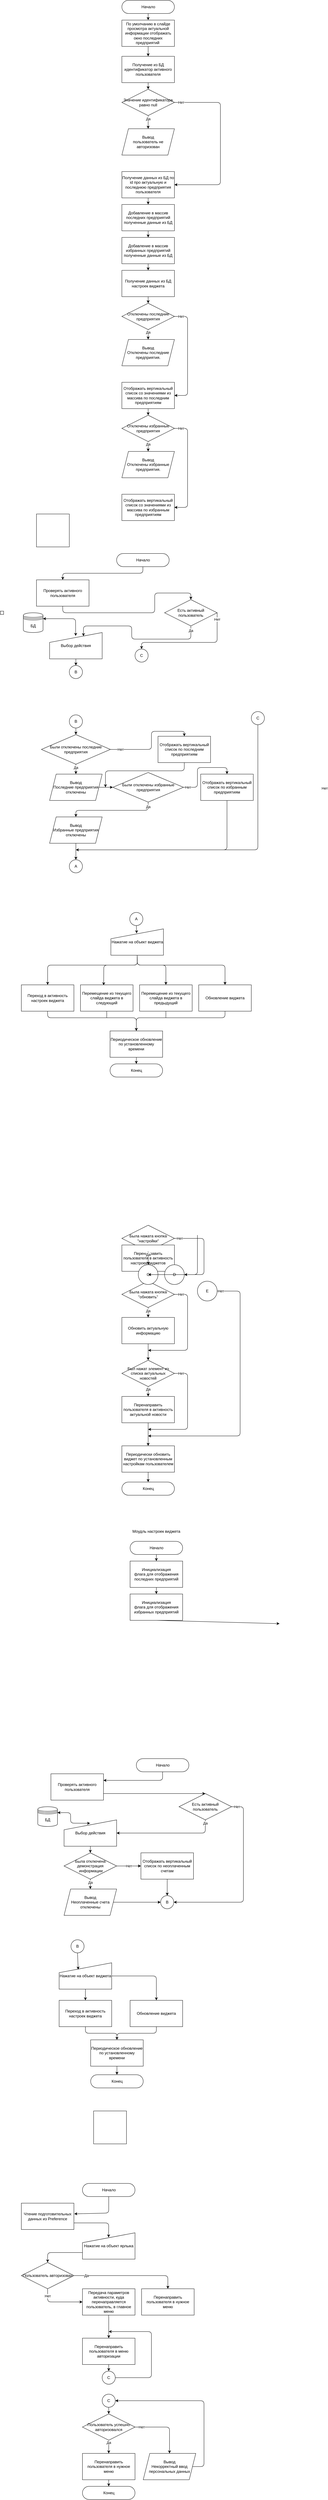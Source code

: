 <mxfile version="14.8.0" type="github">
  <diagram id="v8FJ9KeOEFhYo0yKaHKQ" name="Page-1">
    <mxGraphModel dx="1865" dy="579" grid="1" gridSize="10" guides="1" tooltips="1" connect="1" arrows="1" fold="1" page="1" pageScale="1" pageWidth="827" pageHeight="1169" math="0" shadow="0">
      <root>
        <mxCell id="0" />
        <mxCell id="1" parent="0" />
        <mxCell id="jtxJzJimyHoa9bIYIyS_-1" value="Начало" style="html=1;dashed=0;whitespace=wrap;shape=mxgraph.dfd.start" parent="1" vertex="1">
          <mxGeometry x="320" y="40" width="160" height="40" as="geometry" />
        </mxCell>
        <mxCell id="jtxJzJimyHoa9bIYIyS_-3" value="" style="endArrow=classic;html=1;exitX=0.5;exitY=0.5;exitDx=0;exitDy=20;exitPerimeter=0;entryX=0.5;entryY=0;entryDx=0;entryDy=0;" parent="1" source="jtxJzJimyHoa9bIYIyS_-1" target="jtxJzJimyHoa9bIYIyS_-17" edge="1">
          <mxGeometry width="50" height="50" relative="1" as="geometry">
            <mxPoint x="390" y="220" as="sourcePoint" />
            <mxPoint x="400" y="130" as="targetPoint" />
          </mxGeometry>
        </mxCell>
        <mxCell id="jtxJzJimyHoa9bIYIyS_-4" value="Получение из БД идентификатор активного пользователя" style="rounded=0;whiteSpace=wrap;html=1;" parent="1" vertex="1">
          <mxGeometry x="320" y="210" width="160" height="80" as="geometry" />
        </mxCell>
        <mxCell id="jtxJzJimyHoa9bIYIyS_-5" value="Значение идентификатора равно null" style="rhombus;whiteSpace=wrap;html=1;" parent="1" vertex="1">
          <mxGeometry x="320" y="310" width="160" height="80" as="geometry" />
        </mxCell>
        <mxCell id="jtxJzJimyHoa9bIYIyS_-6" value="" style="endArrow=classic;html=1;exitX=0.5;exitY=1;exitDx=0;exitDy=0;entryX=0.5;entryY=0;entryDx=0;entryDy=0;" parent="1" source="jtxJzJimyHoa9bIYIyS_-4" target="jtxJzJimyHoa9bIYIyS_-5" edge="1">
          <mxGeometry width="50" height="50" relative="1" as="geometry">
            <mxPoint x="390" y="320" as="sourcePoint" />
            <mxPoint x="440" y="270" as="targetPoint" />
          </mxGeometry>
        </mxCell>
        <mxCell id="jtxJzJimyHoa9bIYIyS_-15" value="" style="endArrow=classic;html=1;exitX=0.5;exitY=1;exitDx=0;exitDy=0;entryX=0.5;entryY=0;entryDx=0;entryDy=0;" parent="1" source="jtxJzJimyHoa9bIYIyS_-5" target="jtxJzJimyHoa9bIYIyS_-20" edge="1">
          <mxGeometry relative="1" as="geometry">
            <mxPoint x="460" y="420" as="sourcePoint" />
            <mxPoint x="400" y="430" as="targetPoint" />
          </mxGeometry>
        </mxCell>
        <mxCell id="jtxJzJimyHoa9bIYIyS_-16" value="Да" style="edgeLabel;resizable=0;html=1;align=center;verticalAlign=middle;" parent="jtxJzJimyHoa9bIYIyS_-15" connectable="0" vertex="1">
          <mxGeometry relative="1" as="geometry">
            <mxPoint y="-10" as="offset" />
          </mxGeometry>
        </mxCell>
        <mxCell id="jtxJzJimyHoa9bIYIyS_-17" value="По умолчанию в слайде просмотра актуальной информации отображать окно последних предприятий&amp;nbsp;" style="rounded=0;whiteSpace=wrap;html=1;" parent="1" vertex="1">
          <mxGeometry x="320" y="100" width="160" height="80" as="geometry" />
        </mxCell>
        <mxCell id="jtxJzJimyHoa9bIYIyS_-18" value="" style="endArrow=classic;html=1;exitX=0.5;exitY=1;exitDx=0;exitDy=0;entryX=0.5;entryY=0;entryDx=0;entryDy=0;" parent="1" source="jtxJzJimyHoa9bIYIyS_-17" target="jtxJzJimyHoa9bIYIyS_-4" edge="1">
          <mxGeometry width="50" height="50" relative="1" as="geometry">
            <mxPoint x="390" y="280" as="sourcePoint" />
            <mxPoint x="440" y="230" as="targetPoint" />
          </mxGeometry>
        </mxCell>
        <mxCell id="jtxJzJimyHoa9bIYIyS_-20" value="Вывод&lt;br&gt;пользователь не авторизован" style="shape=parallelogram;perimeter=parallelogramPerimeter;whiteSpace=wrap;html=1;fixedSize=1;" parent="1" vertex="1">
          <mxGeometry x="320" y="430" width="160" height="80" as="geometry" />
        </mxCell>
        <mxCell id="jtxJzJimyHoa9bIYIyS_-21" value="Нет" style="endArrow=classic;html=1;exitX=1;exitY=0.5;exitDx=0;exitDy=0;entryX=1;entryY=0.5;entryDx=0;entryDy=0;" parent="1" source="jtxJzJimyHoa9bIYIyS_-5" target="jtxJzJimyHoa9bIYIyS_-22" edge="1">
          <mxGeometry x="-0.924" width="50" height="50" relative="1" as="geometry">
            <mxPoint x="620" y="330" as="sourcePoint" />
            <mxPoint x="500" y="610" as="targetPoint" />
            <Array as="points">
              <mxPoint x="620" y="350" />
              <mxPoint x="620" y="600" />
            </Array>
            <mxPoint as="offset" />
          </mxGeometry>
        </mxCell>
        <mxCell id="jtxJzJimyHoa9bIYIyS_-22" value="Получение данных из БД по id про актуальную и последнюю предприятия пользователя" style="rounded=0;whiteSpace=wrap;html=1;" parent="1" vertex="1">
          <mxGeometry x="320" y="560" width="160" height="80" as="geometry" />
        </mxCell>
        <mxCell id="jtxJzJimyHoa9bIYIyS_-23" value="Добавление в массив последних предприятий полученные данные из БД" style="rounded=0;whiteSpace=wrap;html=1;" parent="1" vertex="1">
          <mxGeometry x="320" y="660" width="160" height="80" as="geometry" />
        </mxCell>
        <mxCell id="jtxJzJimyHoa9bIYIyS_-24" value="" style="endArrow=classic;html=1;exitX=0.5;exitY=1;exitDx=0;exitDy=0;entryX=0.5;entryY=0;entryDx=0;entryDy=0;" parent="1" source="jtxJzJimyHoa9bIYIyS_-22" target="jtxJzJimyHoa9bIYIyS_-23" edge="1">
          <mxGeometry width="50" height="50" relative="1" as="geometry">
            <mxPoint x="390" y="730" as="sourcePoint" />
            <mxPoint x="440" y="680" as="targetPoint" />
          </mxGeometry>
        </mxCell>
        <mxCell id="jtxJzJimyHoa9bIYIyS_-25" value="Добавление в массив избранных предприятий полученные данные из БД" style="rounded=0;whiteSpace=wrap;html=1;" parent="1" vertex="1">
          <mxGeometry x="320" y="760" width="160" height="80" as="geometry" />
        </mxCell>
        <mxCell id="jtxJzJimyHoa9bIYIyS_-26" value="" style="endArrow=classic;html=1;exitX=0.5;exitY=1;exitDx=0;exitDy=0;entryX=0.5;entryY=0;entryDx=0;entryDy=0;" parent="1" source="jtxJzJimyHoa9bIYIyS_-23" target="jtxJzJimyHoa9bIYIyS_-25" edge="1">
          <mxGeometry width="50" height="50" relative="1" as="geometry">
            <mxPoint x="390" y="730" as="sourcePoint" />
            <mxPoint x="440" y="680" as="targetPoint" />
          </mxGeometry>
        </mxCell>
        <mxCell id="jtxJzJimyHoa9bIYIyS_-27" value="Получение данных из БД настроек виджета" style="rounded=0;whiteSpace=wrap;html=1;" parent="1" vertex="1">
          <mxGeometry x="320" y="860" width="160" height="80" as="geometry" />
        </mxCell>
        <mxCell id="jtxJzJimyHoa9bIYIyS_-28" value="" style="endArrow=classic;html=1;exitX=0.5;exitY=1;exitDx=0;exitDy=0;entryX=0.5;entryY=0;entryDx=0;entryDy=0;" parent="1" source="jtxJzJimyHoa9bIYIyS_-25" target="jtxJzJimyHoa9bIYIyS_-27" edge="1">
          <mxGeometry width="50" height="50" relative="1" as="geometry">
            <mxPoint x="390" y="820" as="sourcePoint" />
            <mxPoint x="440" y="770" as="targetPoint" />
          </mxGeometry>
        </mxCell>
        <mxCell id="jtxJzJimyHoa9bIYIyS_-29" value="Отключены последние предприятия" style="rhombus;whiteSpace=wrap;html=1;" parent="1" vertex="1">
          <mxGeometry x="320" y="960" width="160" height="80" as="geometry" />
        </mxCell>
        <mxCell id="jtxJzJimyHoa9bIYIyS_-30" value="" style="endArrow=classic;html=1;entryX=0.5;entryY=0;entryDx=0;entryDy=0;exitX=0.5;exitY=1;exitDx=0;exitDy=0;" parent="1" source="jtxJzJimyHoa9bIYIyS_-27" target="jtxJzJimyHoa9bIYIyS_-29" edge="1">
          <mxGeometry width="50" height="50" relative="1" as="geometry">
            <mxPoint x="390" y="920" as="sourcePoint" />
            <mxPoint x="440" y="870" as="targetPoint" />
          </mxGeometry>
        </mxCell>
        <mxCell id="jtxJzJimyHoa9bIYIyS_-31" value="Да" style="endArrow=classic;html=1;exitX=0.5;exitY=1;exitDx=0;exitDy=0;entryX=0.5;entryY=0;entryDx=0;entryDy=0;" parent="1" source="jtxJzJimyHoa9bIYIyS_-29" target="jtxJzJimyHoa9bIYIyS_-32" edge="1">
          <mxGeometry x="-0.5" width="50" height="50" relative="1" as="geometry">
            <mxPoint x="390" y="1120" as="sourcePoint" />
            <mxPoint x="400" y="1070" as="targetPoint" />
            <mxPoint as="offset" />
          </mxGeometry>
        </mxCell>
        <mxCell id="jtxJzJimyHoa9bIYIyS_-32" value="Вывод&lt;br&gt;Отключены последние предприятия." style="shape=parallelogram;perimeter=parallelogramPerimeter;whiteSpace=wrap;html=1;fixedSize=1;" parent="1" vertex="1">
          <mxGeometry x="320" y="1070" width="160" height="80" as="geometry" />
        </mxCell>
        <mxCell id="jtxJzJimyHoa9bIYIyS_-34" value="Нет" style="endArrow=classic;html=1;exitX=1;exitY=0.5;exitDx=0;exitDy=0;entryX=1;entryY=0.5;entryDx=0;entryDy=0;" parent="1" source="jtxJzJimyHoa9bIYIyS_-29" target="jtxJzJimyHoa9bIYIyS_-35" edge="1">
          <mxGeometry x="-0.875" width="50" height="50" relative="1" as="geometry">
            <mxPoint x="390" y="1200" as="sourcePoint" />
            <mxPoint x="570" y="1200" as="targetPoint" />
            <Array as="points">
              <mxPoint x="520" y="1000" />
              <mxPoint x="520" y="1240" />
            </Array>
            <mxPoint as="offset" />
          </mxGeometry>
        </mxCell>
        <mxCell id="jtxJzJimyHoa9bIYIyS_-35" value="Отображать вертикальный список со значениями из массива по последним предприятиям" style="rounded=0;whiteSpace=wrap;html=1;" parent="1" vertex="1">
          <mxGeometry x="320" y="1200" width="160" height="80" as="geometry" />
        </mxCell>
        <mxCell id="jtxJzJimyHoa9bIYIyS_-36" value="Отключены избранные предприятия" style="rhombus;whiteSpace=wrap;html=1;" parent="1" vertex="1">
          <mxGeometry x="320" y="1300" width="160" height="80" as="geometry" />
        </mxCell>
        <mxCell id="jtxJzJimyHoa9bIYIyS_-37" value="Да" style="endArrow=classic;html=1;exitX=0.5;exitY=1;exitDx=0;exitDy=0;entryX=0.5;entryY=0;entryDx=0;entryDy=0;" parent="1" source="jtxJzJimyHoa9bIYIyS_-36" target="jtxJzJimyHoa9bIYIyS_-38" edge="1">
          <mxGeometry x="-0.5" width="50" height="50" relative="1" as="geometry">
            <mxPoint x="384" y="1460" as="sourcePoint" />
            <mxPoint x="394" y="1410" as="targetPoint" />
            <mxPoint as="offset" />
          </mxGeometry>
        </mxCell>
        <mxCell id="jtxJzJimyHoa9bIYIyS_-38" value="Вывод&lt;br&gt;Отключены избранные предприятия." style="shape=parallelogram;perimeter=parallelogramPerimeter;whiteSpace=wrap;html=1;fixedSize=1;" parent="1" vertex="1">
          <mxGeometry x="320" y="1410" width="160" height="80" as="geometry" />
        </mxCell>
        <mxCell id="jtxJzJimyHoa9bIYIyS_-39" value="Нет" style="endArrow=classic;html=1;exitX=1;exitY=0.5;exitDx=0;exitDy=0;entryX=1;entryY=0.5;entryDx=0;entryDy=0;" parent="1" source="jtxJzJimyHoa9bIYIyS_-36" target="jtxJzJimyHoa9bIYIyS_-40" edge="1">
          <mxGeometry x="-0.875" width="50" height="50" relative="1" as="geometry">
            <mxPoint x="384" y="1540" as="sourcePoint" />
            <mxPoint x="564" y="1540" as="targetPoint" />
            <Array as="points">
              <mxPoint x="520" y="1340" />
              <mxPoint x="520" y="1580" />
            </Array>
            <mxPoint as="offset" />
          </mxGeometry>
        </mxCell>
        <mxCell id="jtxJzJimyHoa9bIYIyS_-40" value="Отображать вертикальный список со значениями из массива по избранным предприятиям" style="rounded=0;whiteSpace=wrap;html=1;" parent="1" vertex="1">
          <mxGeometry x="320" y="1540" width="160" height="80" as="geometry" />
        </mxCell>
        <mxCell id="jtxJzJimyHoa9bIYIyS_-42" value="" style="endArrow=classic;html=1;exitX=0.5;exitY=1;exitDx=0;exitDy=0;entryX=0.5;entryY=0;entryDx=0;entryDy=0;" parent="1" source="jtxJzJimyHoa9bIYIyS_-35" target="jtxJzJimyHoa9bIYIyS_-36" edge="1">
          <mxGeometry width="50" height="50" relative="1" as="geometry">
            <mxPoint x="390" y="1210" as="sourcePoint" />
            <mxPoint x="440" y="1160" as="targetPoint" />
          </mxGeometry>
        </mxCell>
        <mxCell id="ldOHBHb1seFjtn3JPX3D-1" value="Начало" style="html=1;dashed=0;whitespace=wrap;shape=mxgraph.dfd.start" parent="1" vertex="1">
          <mxGeometry x="304" y="1720" width="160" height="40" as="geometry" />
        </mxCell>
        <mxCell id="ldOHBHb1seFjtn3JPX3D-2" value="" style="endArrow=classic;html=1;exitX=0.5;exitY=0.5;exitDx=0;exitDy=20;exitPerimeter=0;entryX=0.5;entryY=0;entryDx=0;entryDy=0;" parent="1" source="ldOHBHb1seFjtn3JPX3D-1" target="ldOHBHb1seFjtn3JPX3D-3" edge="1">
          <mxGeometry width="50" height="50" relative="1" as="geometry">
            <mxPoint x="390" y="2040" as="sourcePoint" />
            <mxPoint x="400" y="1820" as="targetPoint" />
            <Array as="points">
              <mxPoint x="384" y="1780" />
              <mxPoint x="140" y="1780" />
            </Array>
          </mxGeometry>
        </mxCell>
        <mxCell id="ldOHBHb1seFjtn3JPX3D-3" value="Проверять активного пользователя" style="rounded=0;whiteSpace=wrap;html=1;" parent="1" vertex="1">
          <mxGeometry x="60" y="1800" width="160" height="80" as="geometry" />
        </mxCell>
        <mxCell id="ldOHBHb1seFjtn3JPX3D-4" value="Есть активный пользователь" style="rhombus;whiteSpace=wrap;html=1;" parent="1" vertex="1">
          <mxGeometry x="450" y="1860" width="160" height="80" as="geometry" />
        </mxCell>
        <mxCell id="ldOHBHb1seFjtn3JPX3D-5" value="" style="endArrow=classic;html=1;exitX=0.5;exitY=1;exitDx=0;exitDy=0;entryX=0.5;entryY=0;entryDx=0;entryDy=0;" parent="1" source="ldOHBHb1seFjtn3JPX3D-3" target="ldOHBHb1seFjtn3JPX3D-4" edge="1">
          <mxGeometry width="50" height="50" relative="1" as="geometry">
            <mxPoint x="350" y="2020" as="sourcePoint" />
            <mxPoint x="400" y="1970" as="targetPoint" />
            <Array as="points">
              <mxPoint x="140" y="1900" />
              <mxPoint x="420" y="1900" />
              <mxPoint x="420" y="1840" />
              <mxPoint x="530" y="1840" />
            </Array>
          </mxGeometry>
        </mxCell>
        <mxCell id="ldOHBHb1seFjtn3JPX3D-6" value="Да" style="endArrow=classic;html=1;exitX=0.5;exitY=1;exitDx=0;exitDy=0;entryX=0.644;entryY=0.138;entryDx=0;entryDy=0;entryPerimeter=0;" parent="1" source="ldOHBHb1seFjtn3JPX3D-4" target="ldOHBHb1seFjtn3JPX3D-86" edge="1">
          <mxGeometry x="-0.935" width="50" height="50" relative="1" as="geometry">
            <mxPoint x="350" y="2120" as="sourcePoint" />
            <mxPoint x="530" y="1970" as="targetPoint" />
            <Array as="points">
              <mxPoint x="530" y="1980" />
              <mxPoint x="350" y="1980" />
              <mxPoint x="350" y="1940" />
              <mxPoint x="203" y="1940" />
            </Array>
            <mxPoint as="offset" />
          </mxGeometry>
        </mxCell>
        <mxCell id="ldOHBHb1seFjtn3JPX3D-27" value="Была нажата кнопка &quot;настройки&quot;" style="rhombus;whiteSpace=wrap;html=1;" parent="1" vertex="1">
          <mxGeometry x="320" y="3760" width="160" height="80" as="geometry" />
        </mxCell>
        <mxCell id="ldOHBHb1seFjtn3JPX3D-29" value="Перенаправить пользователя в активность настроек виджетов" style="rounded=0;whiteSpace=wrap;html=1;" parent="1" vertex="1">
          <mxGeometry x="320" y="3820" width="160" height="80" as="geometry" />
        </mxCell>
        <mxCell id="ldOHBHb1seFjtn3JPX3D-30" value="Нет" style="endArrow=classic;html=1;exitX=1;exitY=0.5;exitDx=0;exitDy=0;entryX=1;entryY=0.5;entryDx=0;entryDy=0;" parent="1" source="ldOHBHb1seFjtn3JPX3D-27" target="ldOHBHb1seFjtn3JPX3D-70" edge="1">
          <mxGeometry x="-0.879" width="50" height="50" relative="1" as="geometry">
            <mxPoint x="350" y="4030" as="sourcePoint" />
            <mxPoint x="560" y="3980" as="targetPoint" />
            <Array as="points">
              <mxPoint x="570" y="3800" />
              <mxPoint x="570" y="3910" />
            </Array>
            <mxPoint as="offset" />
          </mxGeometry>
        </mxCell>
        <mxCell id="ldOHBHb1seFjtn3JPX3D-33" value="Была нажата кнопка &quot;обновить&quot;" style="rhombus;whiteSpace=wrap;html=1;" parent="1" vertex="1">
          <mxGeometry x="320" y="3930" width="160" height="80" as="geometry" />
        </mxCell>
        <mxCell id="ldOHBHb1seFjtn3JPX3D-34" value="Да" style="endArrow=classic;html=1;exitX=0.5;exitY=1;exitDx=0;exitDy=0;entryX=0.5;entryY=0;entryDx=0;entryDy=0;" parent="1" source="ldOHBHb1seFjtn3JPX3D-33" target="ldOHBHb1seFjtn3JPX3D-35" edge="1">
          <mxGeometry x="-0.333" width="50" height="50" relative="1" as="geometry">
            <mxPoint x="350" y="4060" as="sourcePoint" />
            <mxPoint x="400" y="4060" as="targetPoint" />
            <mxPoint as="offset" />
          </mxGeometry>
        </mxCell>
        <mxCell id="ldOHBHb1seFjtn3JPX3D-35" value="Обновить актуальную информацию" style="rounded=0;whiteSpace=wrap;html=1;" parent="1" vertex="1">
          <mxGeometry x="320" y="4040" width="160" height="80" as="geometry" />
        </mxCell>
        <mxCell id="ldOHBHb1seFjtn3JPX3D-36" value="" style="endArrow=classic;html=1;exitX=0.5;exitY=1;exitDx=0;exitDy=0;entryX=0.5;entryY=0;entryDx=0;entryDy=0;" parent="1" source="ldOHBHb1seFjtn3JPX3D-35" target="ldOHBHb1seFjtn3JPX3D-38" edge="1">
          <mxGeometry width="50" height="50" relative="1" as="geometry">
            <mxPoint x="350" y="4170" as="sourcePoint" />
            <mxPoint x="400" y="4170" as="targetPoint" />
          </mxGeometry>
        </mxCell>
        <mxCell id="ldOHBHb1seFjtn3JPX3D-37" value="Нет" style="endArrow=classic;html=1;exitX=1;exitY=0.5;exitDx=0;exitDy=0;" parent="1" source="ldOHBHb1seFjtn3JPX3D-33" edge="1">
          <mxGeometry x="-0.879" width="50" height="50" relative="1" as="geometry">
            <mxPoint x="590" y="4105" as="sourcePoint" />
            <mxPoint x="400" y="4140" as="targetPoint" />
            <Array as="points">
              <mxPoint x="520" y="3970" />
              <mxPoint x="520" y="4140" />
            </Array>
            <mxPoint as="offset" />
          </mxGeometry>
        </mxCell>
        <mxCell id="ldOHBHb1seFjtn3JPX3D-38" value="Был нажат элемент из списка актуальных новостей" style="rhombus;whiteSpace=wrap;html=1;" parent="1" vertex="1">
          <mxGeometry x="320" y="4170" width="160" height="80" as="geometry" />
        </mxCell>
        <mxCell id="ldOHBHb1seFjtn3JPX3D-39" value="Да" style="endArrow=classic;html=1;exitX=0.5;exitY=1;exitDx=0;exitDy=0;entryX=0.5;entryY=0;entryDx=0;entryDy=0;" parent="1" source="ldOHBHb1seFjtn3JPX3D-38" target="ldOHBHb1seFjtn3JPX3D-40" edge="1">
          <mxGeometry x="-0.5" width="50" height="50" relative="1" as="geometry">
            <mxPoint x="350" y="4260" as="sourcePoint" />
            <mxPoint x="400" y="4290" as="targetPoint" />
            <mxPoint as="offset" />
          </mxGeometry>
        </mxCell>
        <mxCell id="ldOHBHb1seFjtn3JPX3D-40" value="Перенаправить пользователя в активность актуальной новости" style="rounded=0;whiteSpace=wrap;html=1;" parent="1" vertex="1">
          <mxGeometry x="320" y="4280" width="160" height="80" as="geometry" />
        </mxCell>
        <mxCell id="ldOHBHb1seFjtn3JPX3D-41" value="" style="endArrow=classic;html=1;exitX=0.5;exitY=1;exitDx=0;exitDy=0;entryX=0.5;entryY=0;entryDx=0;entryDy=0;" parent="1" source="ldOHBHb1seFjtn3JPX3D-40" target="ldOHBHb1seFjtn3JPX3D-44" edge="1">
          <mxGeometry width="50" height="50" relative="1" as="geometry">
            <mxPoint x="350" y="4330" as="sourcePoint" />
            <mxPoint x="400" y="4430" as="targetPoint" />
          </mxGeometry>
        </mxCell>
        <mxCell id="ldOHBHb1seFjtn3JPX3D-42" value="Нет" style="endArrow=classic;html=1;exitX=1;exitY=0.5;exitDx=0;exitDy=0;" parent="1" source="ldOHBHb1seFjtn3JPX3D-38" edge="1">
          <mxGeometry x="-0.879" width="50" height="50" relative="1" as="geometry">
            <mxPoint x="590" y="4300" as="sourcePoint" />
            <mxPoint x="400" y="4380" as="targetPoint" />
            <Array as="points">
              <mxPoint x="520" y="4210" />
              <mxPoint x="520" y="4380" />
            </Array>
            <mxPoint as="offset" />
          </mxGeometry>
        </mxCell>
        <mxCell id="ldOHBHb1seFjtn3JPX3D-43" value="Нет" style="endArrow=classic;html=1;exitX=1;exitY=0.5;exitDx=0;exitDy=0;" parent="1" source="ldOHBHb1seFjtn3JPX3D-75" edge="1">
          <mxGeometry x="-0.974" width="50" height="50" relative="1" as="geometry">
            <mxPoint x="540" y="3920" as="sourcePoint" />
            <mxPoint x="400" y="4400" as="targetPoint" />
            <Array as="points">
              <mxPoint x="680" y="3960" />
              <mxPoint x="680" y="4400" />
            </Array>
            <mxPoint as="offset" />
          </mxGeometry>
        </mxCell>
        <mxCell id="ldOHBHb1seFjtn3JPX3D-44" value="Периодически обновить виджет по установленным настройкам пользователем" style="rounded=0;whiteSpace=wrap;html=1;" parent="1" vertex="1">
          <mxGeometry x="320" y="4430" width="160" height="80" as="geometry" />
        </mxCell>
        <mxCell id="ldOHBHb1seFjtn3JPX3D-45" value="" style="endArrow=classic;html=1;exitX=0.5;exitY=1;exitDx=0;exitDy=0;entryX=0.5;entryY=0.5;entryDx=0;entryDy=-20;entryPerimeter=0;" parent="1" source="ldOHBHb1seFjtn3JPX3D-44" target="ldOHBHb1seFjtn3JPX3D-46" edge="1">
          <mxGeometry width="50" height="50" relative="1" as="geometry">
            <mxPoint x="400" y="4520" as="sourcePoint" />
            <mxPoint x="400" y="4550" as="targetPoint" />
          </mxGeometry>
        </mxCell>
        <mxCell id="ldOHBHb1seFjtn3JPX3D-46" value="Конец" style="html=1;dashed=0;whitespace=wrap;shape=mxgraph.dfd.start" parent="1" vertex="1">
          <mxGeometry x="320" y="4540" width="160" height="40" as="geometry" />
        </mxCell>
        <mxCell id="ldOHBHb1seFjtn3JPX3D-55" value="" style="endArrow=classic;html=1;exitX=0.5;exitY=1;exitDx=0;exitDy=0;entryX=0.5;entryY=0;entryDx=0;entryDy=0;" parent="1" source="ldOHBHb1seFjtn3JPX3D-29" target="ldOHBHb1seFjtn3JPX3D-33" edge="1">
          <mxGeometry width="50" height="50" relative="1" as="geometry">
            <mxPoint x="300" y="3740" as="sourcePoint" />
            <mxPoint x="400" y="3720" as="targetPoint" />
          </mxGeometry>
        </mxCell>
        <mxCell id="ldOHBHb1seFjtn3JPX3D-62" value="" style="whiteSpace=wrap;html=1;aspect=fixed;" parent="1" vertex="1">
          <mxGeometry x="60" y="1600" width="100" height="100" as="geometry" />
        </mxCell>
        <mxCell id="ldOHBHb1seFjtn3JPX3D-68" value="Да" style="endArrow=classic;html=1;exitX=0.5;exitY=1;exitDx=0;exitDy=0;entryX=0.5;entryY=0;entryDx=0;entryDy=0;" parent="1" source="ldOHBHb1seFjtn3JPX3D-27" target="ldOHBHb1seFjtn3JPX3D-69" edge="1">
          <mxGeometry x="-0.5" width="50" height="50" relative="1" as="geometry">
            <mxPoint x="530" y="4020" as="sourcePoint" />
            <mxPoint x="400" y="3870" as="targetPoint" />
            <mxPoint y="-1" as="offset" />
          </mxGeometry>
        </mxCell>
        <mxCell id="ldOHBHb1seFjtn3JPX3D-69" value="C" style="ellipse;whiteSpace=wrap;html=1;" parent="1" vertex="1">
          <mxGeometry x="370" y="3880" width="60" height="60" as="geometry" />
        </mxCell>
        <mxCell id="ldOHBHb1seFjtn3JPX3D-70" value="D" style="ellipse;whiteSpace=wrap;html=1;" parent="1" vertex="1">
          <mxGeometry x="450" y="3880" width="60" height="60" as="geometry" />
        </mxCell>
        <mxCell id="ldOHBHb1seFjtn3JPX3D-73" value="" style="endArrow=classic;html=1;exitX=0.5;exitY=1;exitDx=0;exitDy=0;" parent="1" edge="1">
          <mxGeometry width="50" height="50" relative="1" as="geometry">
            <mxPoint x="550" y="3790" as="sourcePoint" />
            <mxPoint x="400" y="3910" as="targetPoint" />
            <Array as="points">
              <mxPoint x="550" y="3910" />
            </Array>
          </mxGeometry>
        </mxCell>
        <mxCell id="ldOHBHb1seFjtn3JPX3D-75" value="E" style="ellipse;whiteSpace=wrap;html=1;" parent="1" vertex="1">
          <mxGeometry x="550" y="3930" width="60" height="60" as="geometry" />
        </mxCell>
        <mxCell id="ldOHBHb1seFjtn3JPX3D-78" value="Моудль настроек виджета" style="text;html=1;strokeColor=none;fillColor=none;align=center;verticalAlign=middle;whiteSpace=wrap;rounded=0;" parent="1" vertex="1">
          <mxGeometry x="300" y="4680" width="250" height="20" as="geometry" />
        </mxCell>
        <mxCell id="ldOHBHb1seFjtn3JPX3D-79" value="Начало" style="html=1;dashed=0;whitespace=wrap;shape=mxgraph.dfd.start" parent="1" vertex="1">
          <mxGeometry x="345" y="4720" width="160" height="40" as="geometry" />
        </mxCell>
        <mxCell id="ldOHBHb1seFjtn3JPX3D-80" value="" style="endArrow=classic;html=1;exitX=0.5;exitY=0.5;exitDx=0;exitDy=20;exitPerimeter=0;entryX=0.5;entryY=0;entryDx=0;entryDy=0;" parent="1" source="ldOHBHb1seFjtn3JPX3D-79" target="ldOHBHb1seFjtn3JPX3D-81" edge="1">
          <mxGeometry width="50" height="50" relative="1" as="geometry">
            <mxPoint x="425" y="4870" as="sourcePoint" />
            <mxPoint x="425" y="4790" as="targetPoint" />
          </mxGeometry>
        </mxCell>
        <mxCell id="ldOHBHb1seFjtn3JPX3D-81" value="Инициализация&lt;br&gt;флага для отображения последних предприятий" style="rounded=0;whiteSpace=wrap;html=1;" parent="1" vertex="1">
          <mxGeometry x="345" y="4780" width="160" height="80" as="geometry" />
        </mxCell>
        <mxCell id="ldOHBHb1seFjtn3JPX3D-82" value="Инициализация&lt;br&gt;флага для отображения избранных предприятий" style="rounded=0;whiteSpace=wrap;html=1;" parent="1" vertex="1">
          <mxGeometry x="345" y="4880" width="160" height="80" as="geometry" />
        </mxCell>
        <mxCell id="ldOHBHb1seFjtn3JPX3D-83" value="" style="endArrow=classic;html=1;exitX=0.5;exitY=1;exitDx=0;exitDy=0;entryX=0.5;entryY=0;entryDx=0;entryDy=0;" parent="1" source="ldOHBHb1seFjtn3JPX3D-81" target="ldOHBHb1seFjtn3JPX3D-82" edge="1">
          <mxGeometry width="50" height="50" relative="1" as="geometry">
            <mxPoint x="400" y="4950" as="sourcePoint" />
            <mxPoint x="450" y="4900" as="targetPoint" />
          </mxGeometry>
        </mxCell>
        <mxCell id="ldOHBHb1seFjtn3JPX3D-84" value="" style="endArrow=classic;html=1;exitX=0.5;exitY=1;exitDx=0;exitDy=0;" parent="1" source="ldOHBHb1seFjtn3JPX3D-82" edge="1">
          <mxGeometry width="50" height="50" relative="1" as="geometry">
            <mxPoint x="400" y="5030" as="sourcePoint" />
            <mxPoint x="800" y="4970" as="targetPoint" />
          </mxGeometry>
        </mxCell>
        <mxCell id="ldOHBHb1seFjtn3JPX3D-85" value="БД" style="shape=datastore;whiteSpace=wrap;html=1;" parent="1" vertex="1">
          <mxGeometry x="20" y="1900" width="60" height="60" as="geometry" />
        </mxCell>
        <mxCell id="ldOHBHb1seFjtn3JPX3D-86" value="Выбор действия" style="shape=manualInput;whiteSpace=wrap;html=1;" parent="1" vertex="1">
          <mxGeometry x="100" y="1960" width="160" height="80" as="geometry" />
        </mxCell>
        <mxCell id="ldOHBHb1seFjtn3JPX3D-87" value="" style="endArrow=classic;startArrow=classic;html=1;exitX=1;exitY=0.3;exitDx=0;exitDy=0;entryX=0.496;entryY=0.128;entryDx=0;entryDy=0;entryPerimeter=0;" parent="1" source="ldOHBHb1seFjtn3JPX3D-85" target="ldOHBHb1seFjtn3JPX3D-86" edge="1">
          <mxGeometry width="50" height="50" relative="1" as="geometry">
            <mxPoint x="400" y="1930" as="sourcePoint" />
            <mxPoint x="450" y="1880" as="targetPoint" />
            <Array as="points">
              <mxPoint x="120" y="1918" />
              <mxPoint x="179" y="1918" />
            </Array>
          </mxGeometry>
        </mxCell>
        <mxCell id="ldOHBHb1seFjtn3JPX3D-88" value="Были отключены последние предприятия" style="rhombus;whiteSpace=wrap;html=1;" parent="1" vertex="1">
          <mxGeometry x="75" y="2270" width="210" height="90" as="geometry" />
        </mxCell>
        <mxCell id="ldOHBHb1seFjtn3JPX3D-89" value="" style="endArrow=classic;html=1;exitX=0.5;exitY=1;exitDx=0;exitDy=0;entryX=0.5;entryY=0;entryDx=0;entryDy=0;" parent="1" source="ldOHBHb1seFjtn3JPX3D-86" edge="1" target="T0NQDIcvHhrk3CGohykF-3">
          <mxGeometry width="50" height="50" relative="1" as="geometry">
            <mxPoint x="400" y="2030" as="sourcePoint" />
            <mxPoint x="180" y="2080" as="targetPoint" />
          </mxGeometry>
        </mxCell>
        <mxCell id="ldOHBHb1seFjtn3JPX3D-90" value="Нет" style="endArrow=classic;html=1;exitX=1;exitY=0.5;exitDx=0;exitDy=0;entryX=0.5;entryY=0;entryDx=0;entryDy=0;" parent="1" source="ldOHBHb1seFjtn3JPX3D-88" target="ldOHBHb1seFjtn3JPX3D-91" edge="1">
          <mxGeometry x="-0.793" width="50" height="50" relative="1" as="geometry">
            <mxPoint x="260" y="2319.5" as="sourcePoint" />
            <mxPoint x="334" y="2319.5" as="targetPoint" />
            <mxPoint as="offset" />
            <Array as="points">
              <mxPoint x="410" y="2315" />
              <mxPoint x="410" y="2260" />
              <mxPoint x="510" y="2260" />
            </Array>
          </mxGeometry>
        </mxCell>
        <mxCell id="ldOHBHb1seFjtn3JPX3D-91" value="Отображать вертикальный список по последним предприятиям" style="rounded=0;whiteSpace=wrap;html=1;" parent="1" vertex="1">
          <mxGeometry x="430" y="2275" width="160" height="80" as="geometry" />
        </mxCell>
        <mxCell id="ldOHBHb1seFjtn3JPX3D-92" value="Да" style="endArrow=classic;html=1;exitX=0.5;exitY=1;exitDx=0;exitDy=0;" parent="1" target="ldOHBHb1seFjtn3JPX3D-93" edge="1">
          <mxGeometry x="-0.333" width="50" height="50" relative="1" as="geometry">
            <mxPoint x="180" y="2360" as="sourcePoint" />
            <mxPoint x="180" y="2390" as="targetPoint" />
            <mxPoint as="offset" />
          </mxGeometry>
        </mxCell>
        <mxCell id="ldOHBHb1seFjtn3JPX3D-93" value="Вывод&lt;br&gt;Последние предприятия отключены" style="shape=parallelogram;perimeter=parallelogramPerimeter;whiteSpace=wrap;html=1;fixedSize=1;" parent="1" vertex="1">
          <mxGeometry x="100" y="2390" width="160" height="80" as="geometry" />
        </mxCell>
        <mxCell id="ldOHBHb1seFjtn3JPX3D-94" value="" style="endArrow=classic;html=1;exitX=1;exitY=0.5;exitDx=0;exitDy=0;entryX=0;entryY=0.5;entryDx=0;entryDy=0;" parent="1" source="ldOHBHb1seFjtn3JPX3D-93" target="PW3p3-jP11NQ0MpAYQC5-4" edge="1">
          <mxGeometry width="50" height="50" relative="1" as="geometry">
            <mxPoint x="400" y="2370" as="sourcePoint" />
            <mxPoint x="320" y="2430" as="targetPoint" />
          </mxGeometry>
        </mxCell>
        <mxCell id="ldOHBHb1seFjtn3JPX3D-95" value="" style="endArrow=classic;html=1;exitX=0.5;exitY=1;exitDx=0;exitDy=0;" parent="1" source="ldOHBHb1seFjtn3JPX3D-91" edge="1">
          <mxGeometry width="50" height="50" relative="1" as="geometry">
            <mxPoint x="414" y="2360" as="sourcePoint" />
            <mxPoint x="270" y="2430" as="targetPoint" />
            <Array as="points">
              <mxPoint x="510" y="2380" />
              <mxPoint x="270" y="2380" />
            </Array>
          </mxGeometry>
        </mxCell>
        <mxCell id="ldOHBHb1seFjtn3JPX3D-97" value="Нет" style="endArrow=classic;html=1;exitX=1;exitY=0.5;exitDx=0;exitDy=0;entryX=0.5;entryY=0;entryDx=0;entryDy=0;exitPerimeter=0;" parent="1" source="PW3p3-jP11NQ0MpAYQC5-4" target="ldOHBHb1seFjtn3JPX3D-98" edge="1">
          <mxGeometry x="-0.882" width="50" height="50" relative="1" as="geometry">
            <mxPoint x="480" y="2430" as="sourcePoint" />
            <mxPoint x="550" y="2430" as="targetPoint" />
            <mxPoint x="1" as="offset" />
            <Array as="points">
              <mxPoint x="550" y="2430" />
              <mxPoint x="550" y="2370" />
              <mxPoint x="640" y="2370" />
            </Array>
          </mxGeometry>
        </mxCell>
        <mxCell id="ldOHBHb1seFjtn3JPX3D-98" value="Отображать вертикальный список по избранным предприятиям" style="rounded=0;whiteSpace=wrap;html=1;" parent="1" vertex="1">
          <mxGeometry x="560" y="2390" width="160" height="80" as="geometry" />
        </mxCell>
        <mxCell id="ldOHBHb1seFjtn3JPX3D-99" value="Да" style="endArrow=classic;html=1;exitX=0.5;exitY=1;exitDx=0;exitDy=0;entryX=0.5;entryY=0;entryDx=0;entryDy=0;" parent="1" source="PW3p3-jP11NQ0MpAYQC5-4" target="ldOHBHb1seFjtn3JPX3D-101" edge="1">
          <mxGeometry x="-0.899" width="50" height="50" relative="1" as="geometry">
            <mxPoint x="400" y="2470" as="sourcePoint" />
            <mxPoint x="400" y="2510" as="targetPoint" />
            <Array as="points">
              <mxPoint x="400" y="2500" />
              <mxPoint x="180" y="2500" />
            </Array>
            <mxPoint as="offset" />
          </mxGeometry>
        </mxCell>
        <mxCell id="ldOHBHb1seFjtn3JPX3D-100" value="" style="endArrow=classic;html=1;exitX=0.5;exitY=1;exitDx=0;exitDy=0;" parent="1" source="ldOHBHb1seFjtn3JPX3D-98" edge="1">
          <mxGeometry width="50" height="50" relative="1" as="geometry">
            <mxPoint x="400" y="2520" as="sourcePoint" />
            <mxPoint x="180" y="2620" as="targetPoint" />
            <Array as="points">
              <mxPoint x="640" y="2620" />
            </Array>
          </mxGeometry>
        </mxCell>
        <mxCell id="ldOHBHb1seFjtn3JPX3D-101" value="Вывод&lt;br&gt;Избранные предприятия отключены" style="shape=parallelogram;perimeter=parallelogramPerimeter;whiteSpace=wrap;html=1;fixedSize=1;" parent="1" vertex="1">
          <mxGeometry x="100" y="2520" width="160" height="80" as="geometry" />
        </mxCell>
        <mxCell id="ldOHBHb1seFjtn3JPX3D-102" value="" style="endArrow=classic;html=1;exitX=0.5;exitY=1;exitDx=0;exitDy=0;entryX=0.5;entryY=0;entryDx=0;entryDy=0;" parent="1" source="ldOHBHb1seFjtn3JPX3D-101" target="tdPUAopEQ5g_FfPMPx0L-2" edge="1">
          <mxGeometry width="50" height="50" relative="1" as="geometry">
            <mxPoint x="400" y="2520" as="sourcePoint" />
            <mxPoint x="180" y="2620" as="targetPoint" />
          </mxGeometry>
        </mxCell>
        <mxCell id="ldOHBHb1seFjtn3JPX3D-103" value="Нажатие на объект виджета" style="shape=manualInput;whiteSpace=wrap;html=1;" parent="1" vertex="1">
          <mxGeometry x="286.5" y="2860" width="160" height="80" as="geometry" />
        </mxCell>
        <mxCell id="ldOHBHb1seFjtn3JPX3D-104" value="Переход в активность настроек виджета" style="rounded=0;whiteSpace=wrap;html=1;" parent="1" vertex="1">
          <mxGeometry x="14" y="3030" width="160" height="80" as="geometry" />
        </mxCell>
        <mxCell id="ldOHBHb1seFjtn3JPX3D-105" value="" style="endArrow=classic;html=1;exitX=0.5;exitY=1;exitDx=0;exitDy=0;entryX=0.5;entryY=0;entryDx=0;entryDy=0;" parent="1" source="ldOHBHb1seFjtn3JPX3D-103" target="ldOHBHb1seFjtn3JPX3D-104" edge="1">
          <mxGeometry width="50" height="50" relative="1" as="geometry">
            <mxPoint x="394" y="3140" as="sourcePoint" />
            <mxPoint x="444" y="3090" as="targetPoint" />
            <Array as="points">
              <mxPoint x="367" y="2970" />
              <mxPoint x="94" y="2970" />
            </Array>
          </mxGeometry>
        </mxCell>
        <mxCell id="ldOHBHb1seFjtn3JPX3D-106" value="" style="endArrow=classic;html=1;exitX=0.5;exitY=1;exitDx=0;exitDy=0;entryX=0.441;entryY=0.016;entryDx=0;entryDy=0;entryPerimeter=0;" parent="1" source="ldOHBHb1seFjtn3JPX3D-103" target="ldOHBHb1seFjtn3JPX3D-107" edge="1">
          <mxGeometry width="50" height="50" relative="1" as="geometry">
            <mxPoint x="394" y="3140" as="sourcePoint" />
            <mxPoint x="404" y="2980" as="targetPoint" />
            <Array as="points">
              <mxPoint x="367" y="2970" />
              <mxPoint x="265" y="2970" />
            </Array>
          </mxGeometry>
        </mxCell>
        <mxCell id="ldOHBHb1seFjtn3JPX3D-107" value="Перемещение из текущего слайда виджета в следующий" style="rounded=0;whiteSpace=wrap;html=1;" parent="1" vertex="1">
          <mxGeometry x="194" y="3030" width="160" height="80" as="geometry" />
        </mxCell>
        <mxCell id="ldOHBHb1seFjtn3JPX3D-108" value="Перемещение из текущего слайда виджета в предыдущий" style="rounded=0;whiteSpace=wrap;html=1;" parent="1" vertex="1">
          <mxGeometry x="374" y="3030" width="160" height="80" as="geometry" />
        </mxCell>
        <mxCell id="ldOHBHb1seFjtn3JPX3D-109" value="" style="endArrow=classic;html=1;exitX=0.5;exitY=1;exitDx=0;exitDy=0;entryX=0.5;entryY=0;entryDx=0;entryDy=0;" parent="1" source="ldOHBHb1seFjtn3JPX3D-103" target="ldOHBHb1seFjtn3JPX3D-108" edge="1">
          <mxGeometry width="50" height="50" relative="1" as="geometry">
            <mxPoint x="394" y="3130" as="sourcePoint" />
            <mxPoint x="514" y="2970" as="targetPoint" />
            <Array as="points">
              <mxPoint x="367" y="2970" />
              <mxPoint x="454" y="2970" />
            </Array>
          </mxGeometry>
        </mxCell>
        <mxCell id="ldOHBHb1seFjtn3JPX3D-110" value="Обновление виджета" style="rounded=0;whiteSpace=wrap;html=1;" parent="1" vertex="1">
          <mxGeometry x="554" y="3030" width="160" height="80" as="geometry" />
        </mxCell>
        <mxCell id="ldOHBHb1seFjtn3JPX3D-111" value="" style="endArrow=classic;html=1;exitX=0.5;exitY=1;exitDx=0;exitDy=0;entryX=0.5;entryY=0;entryDx=0;entryDy=0;" parent="1" source="ldOHBHb1seFjtn3JPX3D-103" target="ldOHBHb1seFjtn3JPX3D-110" edge="1">
          <mxGeometry width="50" height="50" relative="1" as="geometry">
            <mxPoint x="394" y="3150" as="sourcePoint" />
            <mxPoint x="444" y="3100" as="targetPoint" />
            <Array as="points">
              <mxPoint x="367" y="2970" />
              <mxPoint x="634" y="2970" />
            </Array>
          </mxGeometry>
        </mxCell>
        <mxCell id="ldOHBHb1seFjtn3JPX3D-114" value="" style="endArrow=none;html=1;entryX=0.5;entryY=1;entryDx=0;entryDy=0;" parent="1" target="ldOHBHb1seFjtn3JPX3D-107" edge="1">
          <mxGeometry width="50" height="50" relative="1" as="geometry">
            <mxPoint x="274" y="3130" as="sourcePoint" />
            <mxPoint x="444" y="3100" as="targetPoint" />
          </mxGeometry>
        </mxCell>
        <mxCell id="ldOHBHb1seFjtn3JPX3D-115" value="" style="endArrow=none;html=1;entryX=0.5;entryY=1;entryDx=0;entryDy=0;" parent="1" target="ldOHBHb1seFjtn3JPX3D-108" edge="1">
          <mxGeometry width="50" height="50" relative="1" as="geometry">
            <mxPoint x="454" y="3130" as="sourcePoint" />
            <mxPoint x="444" y="3100" as="targetPoint" />
          </mxGeometry>
        </mxCell>
        <mxCell id="ldOHBHb1seFjtn3JPX3D-116" value="" style="endArrow=none;html=1;entryX=0.5;entryY=1;entryDx=0;entryDy=0;" parent="1" target="ldOHBHb1seFjtn3JPX3D-110" edge="1">
          <mxGeometry width="50" height="50" relative="1" as="geometry">
            <mxPoint x="400" y="3130" as="sourcePoint" />
            <mxPoint x="444" y="3100" as="targetPoint" />
            <Array as="points">
              <mxPoint x="454" y="3130" />
              <mxPoint x="634" y="3130" />
            </Array>
          </mxGeometry>
        </mxCell>
        <mxCell id="ldOHBHb1seFjtn3JPX3D-118" value="" style="endArrow=classic;html=1;exitX=0.5;exitY=1;exitDx=0;exitDy=0;entryX=0.5;entryY=0;entryDx=0;entryDy=0;" parent="1" source="ldOHBHb1seFjtn3JPX3D-104" target="ldOHBHb1seFjtn3JPX3D-119" edge="1">
          <mxGeometry width="50" height="50" relative="1" as="geometry">
            <mxPoint x="394" y="3150" as="sourcePoint" />
            <mxPoint x="454" y="3170" as="targetPoint" />
            <Array as="points">
              <mxPoint x="94" y="3130" />
              <mxPoint x="364" y="3130" />
            </Array>
          </mxGeometry>
        </mxCell>
        <mxCell id="ldOHBHb1seFjtn3JPX3D-119" value="Периодическое обновление по установленному времени" style="rounded=0;whiteSpace=wrap;html=1;" parent="1" vertex="1">
          <mxGeometry x="284" y="3170" width="160" height="80" as="geometry" />
        </mxCell>
        <mxCell id="qtZwRd-iIhz3qt9Ayhup-39" value="Начало" style="html=1;dashed=0;whitespace=wrap;shape=mxgraph.dfd.start" parent="1" vertex="1">
          <mxGeometry x="364" y="5380" width="160" height="40" as="geometry" />
        </mxCell>
        <mxCell id="qtZwRd-iIhz3qt9Ayhup-40" value="" style="endArrow=classic;html=1;exitX=0.5;exitY=0.5;exitDx=0;exitDy=20;exitPerimeter=0;entryX=1;entryY=0.25;entryDx=0;entryDy=0;" parent="1" source="qtZwRd-iIhz3qt9Ayhup-39" target="qtZwRd-iIhz3qt9Ayhup-41" edge="1">
          <mxGeometry width="50" height="50" relative="1" as="geometry">
            <mxPoint x="434" y="5666" as="sourcePoint" />
            <mxPoint x="444" y="5446" as="targetPoint" />
            <Array as="points">
              <mxPoint x="444" y="5446" />
            </Array>
          </mxGeometry>
        </mxCell>
        <mxCell id="qtZwRd-iIhz3qt9Ayhup-41" value="Проверять активного пользователя" style="rounded=0;whiteSpace=wrap;html=1;" parent="1" vertex="1">
          <mxGeometry x="104" y="5426" width="160" height="80" as="geometry" />
        </mxCell>
        <mxCell id="qtZwRd-iIhz3qt9Ayhup-42" value="Есть активный пользователь" style="rhombus;whiteSpace=wrap;html=1;" parent="1" vertex="1">
          <mxGeometry x="494" y="5486" width="160" height="80" as="geometry" />
        </mxCell>
        <mxCell id="qtZwRd-iIhz3qt9Ayhup-43" value="" style="endArrow=classic;html=1;exitX=1;exitY=0.75;exitDx=0;exitDy=0;entryX=0.5;entryY=0;entryDx=0;entryDy=0;" parent="1" source="qtZwRd-iIhz3qt9Ayhup-41" target="qtZwRd-iIhz3qt9Ayhup-42" edge="1">
          <mxGeometry width="50" height="50" relative="1" as="geometry">
            <mxPoint x="394" y="5646" as="sourcePoint" />
            <mxPoint x="444" y="5596" as="targetPoint" />
          </mxGeometry>
        </mxCell>
        <mxCell id="qtZwRd-iIhz3qt9Ayhup-44" value="Да" style="endArrow=classic;html=1;exitX=0.5;exitY=1;exitDx=0;exitDy=0;entryX=1;entryY=0.5;entryDx=0;entryDy=0;" parent="1" source="qtZwRd-iIhz3qt9Ayhup-42" target="qtZwRd-iIhz3qt9Ayhup-46" edge="1">
          <mxGeometry x="-0.935" width="50" height="50" relative="1" as="geometry">
            <mxPoint x="394" y="5746" as="sourcePoint" />
            <mxPoint x="574" y="5596" as="targetPoint" />
            <Array as="points">
              <mxPoint x="574" y="5606" />
            </Array>
            <mxPoint as="offset" />
          </mxGeometry>
        </mxCell>
        <mxCell id="qtZwRd-iIhz3qt9Ayhup-45" value="БД" style="shape=datastore;whiteSpace=wrap;html=1;" parent="1" vertex="1">
          <mxGeometry x="64" y="5526" width="60" height="60" as="geometry" />
        </mxCell>
        <mxCell id="qtZwRd-iIhz3qt9Ayhup-46" value="Выбор действия" style="shape=manualInput;whiteSpace=wrap;html=1;" parent="1" vertex="1">
          <mxGeometry x="144" y="5566" width="160" height="80" as="geometry" />
        </mxCell>
        <mxCell id="qtZwRd-iIhz3qt9Ayhup-47" value="" style="endArrow=classic;startArrow=classic;html=1;exitX=1;exitY=0.3;exitDx=0;exitDy=0;entryX=0.496;entryY=0.128;entryDx=0;entryDy=0;entryPerimeter=0;" parent="1" source="qtZwRd-iIhz3qt9Ayhup-45" target="qtZwRd-iIhz3qt9Ayhup-46" edge="1">
          <mxGeometry width="50" height="50" relative="1" as="geometry">
            <mxPoint x="444" y="5556" as="sourcePoint" />
            <mxPoint x="494" y="5506" as="targetPoint" />
            <Array as="points">
              <mxPoint x="164" y="5544" />
              <mxPoint x="164" y="5576" />
            </Array>
          </mxGeometry>
        </mxCell>
        <mxCell id="qtZwRd-iIhz3qt9Ayhup-48" value="Была отключена демонстрация&lt;br&gt;&amp;nbsp;информации" style="rhombus;whiteSpace=wrap;html=1;" parent="1" vertex="1">
          <mxGeometry x="144" y="5666" width="160" height="80" as="geometry" />
        </mxCell>
        <mxCell id="qtZwRd-iIhz3qt9Ayhup-49" value="" style="endArrow=classic;html=1;exitX=0.5;exitY=1;exitDx=0;exitDy=0;entryX=0.5;entryY=0;entryDx=0;entryDy=0;" parent="1" source="qtZwRd-iIhz3qt9Ayhup-46" target="qtZwRd-iIhz3qt9Ayhup-48" edge="1">
          <mxGeometry width="50" height="50" relative="1" as="geometry">
            <mxPoint x="444" y="5656" as="sourcePoint" />
            <mxPoint x="494" y="5606" as="targetPoint" />
          </mxGeometry>
        </mxCell>
        <mxCell id="qtZwRd-iIhz3qt9Ayhup-50" value="Нет" style="endArrow=classic;html=1;exitX=1;exitY=0.5;exitDx=0;exitDy=0;entryX=0;entryY=0.5;entryDx=0;entryDy=0;" parent="1" source="qtZwRd-iIhz3qt9Ayhup-48" target="qtZwRd-iIhz3qt9Ayhup-51" edge="1">
          <mxGeometry width="50" height="50" relative="1" as="geometry">
            <mxPoint x="444" y="5686" as="sourcePoint" />
            <mxPoint x="494" y="5636" as="targetPoint" />
          </mxGeometry>
        </mxCell>
        <mxCell id="qtZwRd-iIhz3qt9Ayhup-51" value="Отображать вертикальный список по неоплаченным счетам" style="rounded=0;whiteSpace=wrap;html=1;" parent="1" vertex="1">
          <mxGeometry x="378" y="5666" width="160" height="80" as="geometry" />
        </mxCell>
        <mxCell id="qtZwRd-iIhz3qt9Ayhup-52" value="Да" style="endArrow=classic;html=1;exitX=0.5;exitY=1;exitDx=0;exitDy=0;" parent="1" source="qtZwRd-iIhz3qt9Ayhup-48" target="qtZwRd-iIhz3qt9Ayhup-53" edge="1">
          <mxGeometry x="-0.333" width="50" height="50" relative="1" as="geometry">
            <mxPoint x="444" y="5776" as="sourcePoint" />
            <mxPoint x="224" y="5776" as="targetPoint" />
            <mxPoint as="offset" />
          </mxGeometry>
        </mxCell>
        <mxCell id="qtZwRd-iIhz3qt9Ayhup-53" value="Вывод&lt;br&gt;Неоплаченные счета отключены" style="shape=parallelogram;perimeter=parallelogramPerimeter;whiteSpace=wrap;html=1;fixedSize=1;" parent="1" vertex="1">
          <mxGeometry x="144" y="5776" width="160" height="80" as="geometry" />
        </mxCell>
        <mxCell id="qtZwRd-iIhz3qt9Ayhup-63" value="Нажатие на объект виджета" style="shape=manualInput;whiteSpace=wrap;html=1;" parent="1" vertex="1">
          <mxGeometry x="129" y="6000" width="160" height="80" as="geometry" />
        </mxCell>
        <mxCell id="qtZwRd-iIhz3qt9Ayhup-64" value="Переход в активность настроек виджета" style="rounded=0;whiteSpace=wrap;html=1;" parent="1" vertex="1">
          <mxGeometry x="129" y="6114" width="160" height="80" as="geometry" />
        </mxCell>
        <mxCell id="qtZwRd-iIhz3qt9Ayhup-70" value="Обновление виджета" style="rounded=0;whiteSpace=wrap;html=1;" parent="1" vertex="1">
          <mxGeometry x="345" y="6114" width="160" height="80" as="geometry" />
        </mxCell>
        <mxCell id="qtZwRd-iIhz3qt9Ayhup-76" value="Периодическое обновление по установленному времени" style="rounded=0;whiteSpace=wrap;html=1;" parent="1" vertex="1">
          <mxGeometry x="225" y="6234" width="160" height="80" as="geometry" />
        </mxCell>
        <mxCell id="qtZwRd-iIhz3qt9Ayhup-78" value="" style="endArrow=classic;html=1;exitX=0.5;exitY=1;exitDx=0;exitDy=0;entryX=0.5;entryY=0;entryDx=0;entryDy=0;" parent="1" source="qtZwRd-iIhz3qt9Ayhup-63" target="qtZwRd-iIhz3qt9Ayhup-64" edge="1">
          <mxGeometry width="50" height="50" relative="1" as="geometry">
            <mxPoint x="375" y="6094" as="sourcePoint" />
            <mxPoint x="425" y="6044" as="targetPoint" />
          </mxGeometry>
        </mxCell>
        <mxCell id="qtZwRd-iIhz3qt9Ayhup-79" value="" style="endArrow=classic;html=1;exitX=1;exitY=0.5;exitDx=0;exitDy=0;entryX=0.5;entryY=0;entryDx=0;entryDy=0;" parent="1" source="qtZwRd-iIhz3qt9Ayhup-63" target="qtZwRd-iIhz3qt9Ayhup-70" edge="1">
          <mxGeometry width="50" height="50" relative="1" as="geometry">
            <mxPoint x="375" y="6094" as="sourcePoint" />
            <mxPoint x="425" y="6044" as="targetPoint" />
            <Array as="points">
              <mxPoint x="425" y="6040" />
            </Array>
          </mxGeometry>
        </mxCell>
        <mxCell id="qtZwRd-iIhz3qt9Ayhup-80" value="" style="endArrow=classic;html=1;exitX=0.5;exitY=1;exitDx=0;exitDy=0;entryX=0.5;entryY=0;entryDx=0;entryDy=0;" parent="1" source="qtZwRd-iIhz3qt9Ayhup-64" target="qtZwRd-iIhz3qt9Ayhup-76" edge="1">
          <mxGeometry width="50" height="50" relative="1" as="geometry">
            <mxPoint x="375" y="6294" as="sourcePoint" />
            <mxPoint x="425" y="6244" as="targetPoint" />
            <Array as="points">
              <mxPoint x="209" y="6214" />
              <mxPoint x="305" y="6214" />
            </Array>
          </mxGeometry>
        </mxCell>
        <mxCell id="qtZwRd-iIhz3qt9Ayhup-81" value="" style="endArrow=none;html=1;exitX=0.5;exitY=1;exitDx=0;exitDy=0;entryX=0.5;entryY=0;entryDx=0;entryDy=0;" parent="1" source="qtZwRd-iIhz3qt9Ayhup-70" target="qtZwRd-iIhz3qt9Ayhup-76" edge="1">
          <mxGeometry width="50" height="50" relative="1" as="geometry">
            <mxPoint x="375" y="6294" as="sourcePoint" />
            <mxPoint x="425" y="6244" as="targetPoint" />
            <Array as="points">
              <mxPoint x="425" y="6214" />
              <mxPoint x="305" y="6214" />
            </Array>
          </mxGeometry>
        </mxCell>
        <mxCell id="qtZwRd-iIhz3qt9Ayhup-83" value="B" style="ellipse;whiteSpace=wrap;html=1;" parent="1" vertex="1">
          <mxGeometry x="438" y="5796" width="40" height="40" as="geometry" />
        </mxCell>
        <mxCell id="qtZwRd-iIhz3qt9Ayhup-84" value="" style="endArrow=classic;html=1;entryX=0.5;entryY=0;entryDx=0;entryDy=0;exitX=0.5;exitY=1;exitDx=0;exitDy=0;" parent="1" source="qtZwRd-iIhz3qt9Ayhup-51" target="qtZwRd-iIhz3qt9Ayhup-83" edge="1">
          <mxGeometry width="50" height="50" relative="1" as="geometry">
            <mxPoint x="390" y="5780" as="sourcePoint" />
            <mxPoint x="440" y="5730" as="targetPoint" />
          </mxGeometry>
        </mxCell>
        <mxCell id="qtZwRd-iIhz3qt9Ayhup-85" value="" style="endArrow=classic;html=1;exitX=1;exitY=0.5;exitDx=0;exitDy=0;entryX=0;entryY=0.5;entryDx=0;entryDy=0;" parent="1" source="qtZwRd-iIhz3qt9Ayhup-53" target="qtZwRd-iIhz3qt9Ayhup-83" edge="1">
          <mxGeometry width="50" height="50" relative="1" as="geometry">
            <mxPoint x="390" y="5780" as="sourcePoint" />
            <mxPoint x="440" y="5730" as="targetPoint" />
          </mxGeometry>
        </mxCell>
        <mxCell id="qtZwRd-iIhz3qt9Ayhup-86" value="B" style="ellipse;whiteSpace=wrap;html=1;" parent="1" vertex="1">
          <mxGeometry x="165" y="5930" width="40" height="40" as="geometry" />
        </mxCell>
        <mxCell id="qtZwRd-iIhz3qt9Ayhup-87" value="" style="endArrow=classic;html=1;exitX=0.5;exitY=1;exitDx=0;exitDy=0;entryX=0.363;entryY=0.258;entryDx=0;entryDy=0;entryPerimeter=0;" parent="1" source="qtZwRd-iIhz3qt9Ayhup-86" target="qtZwRd-iIhz3qt9Ayhup-63" edge="1">
          <mxGeometry width="50" height="50" relative="1" as="geometry">
            <mxPoint x="375" y="5920" as="sourcePoint" />
            <mxPoint x="425" y="5870" as="targetPoint" />
          </mxGeometry>
        </mxCell>
        <mxCell id="qtZwRd-iIhz3qt9Ayhup-88" value="Нет" style="endArrow=classic;html=1;exitX=1;exitY=0.5;exitDx=0;exitDy=0;entryX=1;entryY=0.5;entryDx=0;entryDy=0;" parent="1" source="qtZwRd-iIhz3qt9Ayhup-42" target="qtZwRd-iIhz3qt9Ayhup-83" edge="1">
          <mxGeometry x="-0.941" width="50" height="50" relative="1" as="geometry">
            <mxPoint x="390" y="5720" as="sourcePoint" />
            <mxPoint x="440" y="5670" as="targetPoint" />
            <Array as="points">
              <mxPoint x="690" y="5526" />
              <mxPoint x="690" y="5816" />
            </Array>
            <mxPoint as="offset" />
          </mxGeometry>
        </mxCell>
        <mxCell id="qtZwRd-iIhz3qt9Ayhup-89" value="" style="endArrow=classic;html=1;exitX=0.5;exitY=1;exitDx=0;exitDy=0;entryX=0.5;entryY=0.5;entryDx=0;entryDy=-20;entryPerimeter=0;" parent="1" source="qtZwRd-iIhz3qt9Ayhup-76" target="qtZwRd-iIhz3qt9Ayhup-90" edge="1">
          <mxGeometry width="50" height="50" relative="1" as="geometry">
            <mxPoint x="390" y="6470" as="sourcePoint" />
            <mxPoint x="305" y="6340" as="targetPoint" />
          </mxGeometry>
        </mxCell>
        <mxCell id="qtZwRd-iIhz3qt9Ayhup-90" value="Конец" style="html=1;dashed=0;whitespace=wrap;shape=mxgraph.dfd.start" parent="1" vertex="1">
          <mxGeometry x="225" y="6340" width="160" height="40" as="geometry" />
        </mxCell>
        <mxCell id="tdPUAopEQ5g_FfPMPx0L-2" value="A" style="ellipse;whiteSpace=wrap;html=1;" parent="1" vertex="1">
          <mxGeometry x="160" y="2650" width="40" height="40" as="geometry" />
        </mxCell>
        <mxCell id="tdPUAopEQ5g_FfPMPx0L-3" value="A" style="ellipse;whiteSpace=wrap;html=1;" parent="1" vertex="1">
          <mxGeometry x="344" y="2810" width="40" height="40" as="geometry" />
        </mxCell>
        <mxCell id="tdPUAopEQ5g_FfPMPx0L-5" value="Нет" style="endArrow=none;html=1;entryX=0.5;entryY=1;entryDx=0;entryDy=0;" parent="1" target="PW3p3-jP11NQ0MpAYQC5-3" edge="1">
          <mxGeometry x="0.262" y="-173" width="50" height="50" relative="1" as="geometry">
            <mxPoint x="600" y="2620" as="sourcePoint" />
            <mxPoint x="780" y="2270" as="targetPoint" />
            <Array as="points">
              <mxPoint x="734" y="2620" />
            </Array>
            <mxPoint x="30" y="3" as="offset" />
          </mxGeometry>
        </mxCell>
        <mxCell id="tdPUAopEQ5g_FfPMPx0L-12" value="" style="endArrow=classic;html=1;exitX=0.5;exitY=1;exitDx=0;exitDy=0;entryX=0.5;entryY=0.5;entryDx=0;entryDy=-20;entryPerimeter=0;" parent="1" source="ldOHBHb1seFjtn3JPX3D-119" target="tdPUAopEQ5g_FfPMPx0L-13" edge="1">
          <mxGeometry width="50" height="50" relative="1" as="geometry">
            <mxPoint x="384" y="3300" as="sourcePoint" />
            <mxPoint x="664" y="3300" as="targetPoint" />
          </mxGeometry>
        </mxCell>
        <mxCell id="tdPUAopEQ5g_FfPMPx0L-13" value="Конец" style="html=1;dashed=0;whitespace=wrap;shape=mxgraph.dfd.start" parent="1" vertex="1">
          <mxGeometry x="284" y="3270" width="160" height="40" as="geometry" />
        </mxCell>
        <mxCell id="deSrJmCooTHaAp56xrnB-1" value="" style="whiteSpace=wrap;html=1;aspect=fixed;" parent="1" vertex="1">
          <mxGeometry x="-50" y="1895" width="10" height="10" as="geometry" />
        </mxCell>
        <mxCell id="deSrJmCooTHaAp56xrnB-3" value="" style="whiteSpace=wrap;html=1;aspect=fixed;" parent="1" vertex="1">
          <mxGeometry x="234" y="6450" width="100" height="100" as="geometry" />
        </mxCell>
        <mxCell id="QQ50vAyJchZgRXISEmtL-1" value="Начало" style="html=1;dashed=0;whitespace=wrap;shape=mxgraph.dfd.start" parent="1" vertex="1">
          <mxGeometry x="200" y="6670" width="160" height="40" as="geometry" />
        </mxCell>
        <mxCell id="QQ50vAyJchZgRXISEmtL-2" value="" style="endArrow=classic;html=1;exitX=0.5;exitY=0.5;exitDx=0;exitDy=20;exitPerimeter=0;startArrow=none;entryX=1.007;entryY=0.406;entryDx=0;entryDy=0;entryPerimeter=0;" parent="1" source="QQ50vAyJchZgRXISEmtL-1" target="QQ50vAyJchZgRXISEmtL-5" edge="1">
          <mxGeometry width="50" height="50" relative="1" as="geometry">
            <mxPoint x="260" y="6860" as="sourcePoint" />
            <mxPoint x="480" y="6600" as="targetPoint" />
            <Array as="points">
              <mxPoint x="280" y="6760" />
            </Array>
          </mxGeometry>
        </mxCell>
        <mxCell id="QQ50vAyJchZgRXISEmtL-3" value="Нажатие на объект ярлыка" style="shape=manualInput;whiteSpace=wrap;html=1;" parent="1" vertex="1">
          <mxGeometry x="200" y="6820" width="160" height="80" as="geometry" />
        </mxCell>
        <mxCell id="QQ50vAyJchZgRXISEmtL-5" value="Чтение подготовительных данных из Preference" style="rounded=0;whiteSpace=wrap;html=1;" parent="1" vertex="1">
          <mxGeometry x="14" y="6730" width="160" height="80" as="geometry" />
        </mxCell>
        <mxCell id="QQ50vAyJchZgRXISEmtL-6" value="" style="endArrow=classic;html=1;exitX=1;exitY=0.75;exitDx=0;exitDy=0;entryX=0.497;entryY=0.176;entryDx=0;entryDy=0;entryPerimeter=0;" parent="1" source="QQ50vAyJchZgRXISEmtL-5" target="QQ50vAyJchZgRXISEmtL-3" edge="1">
          <mxGeometry width="50" height="50" relative="1" as="geometry">
            <mxPoint x="260" y="6940" as="sourcePoint" />
            <mxPoint x="310" y="6890" as="targetPoint" />
            <Array as="points">
              <mxPoint x="280" y="6790" />
            </Array>
          </mxGeometry>
        </mxCell>
        <mxCell id="QQ50vAyJchZgRXISEmtL-7" value="Передача параметров активности, куда перенаправляется пользователь, в главное меню" style="rounded=0;whiteSpace=wrap;html=1;" parent="1" vertex="1">
          <mxGeometry x="200" y="6990" width="160" height="80" as="geometry" />
        </mxCell>
        <mxCell id="QQ50vAyJchZgRXISEmtL-8" value="" style="endArrow=classic;html=1;exitX=0;exitY=0.75;exitDx=0;exitDy=0;entryX=0.5;entryY=0;entryDx=0;entryDy=0;" parent="1" source="QQ50vAyJchZgRXISEmtL-3" target="QQ50vAyJchZgRXISEmtL-9" edge="1">
          <mxGeometry width="50" height="50" relative="1" as="geometry">
            <mxPoint x="260" y="6910" as="sourcePoint" />
            <mxPoint x="420" y="6900" as="targetPoint" />
            <Array as="points">
              <mxPoint x="94" y="6880" />
            </Array>
          </mxGeometry>
        </mxCell>
        <mxCell id="QQ50vAyJchZgRXISEmtL-9" value="Пользователь авторизован" style="rhombus;whiteSpace=wrap;html=1;" parent="1" vertex="1">
          <mxGeometry x="14" y="6910" width="160" height="80" as="geometry" />
        </mxCell>
        <mxCell id="QQ50vAyJchZgRXISEmtL-10" value="Да" style="endArrow=classic;html=1;exitX=1;exitY=0.5;exitDx=0;exitDy=0;entryX=0.5;entryY=0;entryDx=0;entryDy=0;" parent="1" source="QQ50vAyJchZgRXISEmtL-9" target="QQ50vAyJchZgRXISEmtL-11" edge="1">
          <mxGeometry x="-0.77" width="50" height="50" relative="1" as="geometry">
            <mxPoint x="270" y="7100" as="sourcePoint" />
            <mxPoint x="590" y="6960" as="targetPoint" />
            <Array as="points">
              <mxPoint x="460" y="6950" />
            </Array>
            <mxPoint as="offset" />
          </mxGeometry>
        </mxCell>
        <mxCell id="QQ50vAyJchZgRXISEmtL-11" value="Перенаправить пользователя в нужное меню" style="rounded=0;whiteSpace=wrap;html=1;" parent="1" vertex="1">
          <mxGeometry x="380" y="6990" width="160" height="80" as="geometry" />
        </mxCell>
        <mxCell id="QQ50vAyJchZgRXISEmtL-12" value="Нет" style="endArrow=classic;html=1;exitX=0.5;exitY=1;exitDx=0;exitDy=0;entryX=0;entryY=0.5;entryDx=0;entryDy=0;" parent="1" source="QQ50vAyJchZgRXISEmtL-9" target="QQ50vAyJchZgRXISEmtL-7" edge="1">
          <mxGeometry x="-0.714" width="50" height="50" relative="1" as="geometry">
            <mxPoint x="270" y="7030" as="sourcePoint" />
            <mxPoint x="150" y="7060" as="targetPoint" />
            <Array as="points">
              <mxPoint x="94" y="7030" />
            </Array>
            <mxPoint y="1" as="offset" />
          </mxGeometry>
        </mxCell>
        <mxCell id="QQ50vAyJchZgRXISEmtL-13" value="" style="endArrow=classic;html=1;exitX=0.5;exitY=1;exitDx=0;exitDy=0;entryX=0.5;entryY=0;entryDx=0;entryDy=0;" parent="1" source="QQ50vAyJchZgRXISEmtL-7" target="QQ50vAyJchZgRXISEmtL-14" edge="1">
          <mxGeometry width="50" height="50" relative="1" as="geometry">
            <mxPoint x="270" y="7110" as="sourcePoint" />
            <mxPoint x="180" y="7160" as="targetPoint" />
          </mxGeometry>
        </mxCell>
        <mxCell id="QQ50vAyJchZgRXISEmtL-14" value="Перенаправить пользователя в меню авторизации" style="rounded=0;whiteSpace=wrap;html=1;" parent="1" vertex="1">
          <mxGeometry x="200" y="7140" width="160" height="80" as="geometry" />
        </mxCell>
        <mxCell id="QQ50vAyJchZgRXISEmtL-15" value="" style="endArrow=classic;html=1;exitX=0.5;exitY=1;exitDx=0;exitDy=0;entryX=0.5;entryY=0;entryDx=0;entryDy=0;" parent="1" source="QQ50vAyJchZgRXISEmtL-14" target="QQ50vAyJchZgRXISEmtL-16" edge="1">
          <mxGeometry width="50" height="50" relative="1" as="geometry">
            <mxPoint x="270" y="7260" as="sourcePoint" />
            <mxPoint x="390" y="7270" as="targetPoint" />
          </mxGeometry>
        </mxCell>
        <mxCell id="QQ50vAyJchZgRXISEmtL-16" value="C" style="ellipse;whiteSpace=wrap;html=1;" parent="1" vertex="1">
          <mxGeometry x="260" y="7240" width="40" height="40" as="geometry" />
        </mxCell>
        <mxCell id="QQ50vAyJchZgRXISEmtL-17" value="C" style="ellipse;whiteSpace=wrap;html=1;" parent="1" vertex="1">
          <mxGeometry x="260" y="7310" width="40" height="40" as="geometry" />
        </mxCell>
        <mxCell id="QQ50vAyJchZgRXISEmtL-18" value="" style="endArrow=classic;html=1;exitX=0.5;exitY=1;exitDx=0;exitDy=0;entryX=0.5;entryY=0;entryDx=0;entryDy=0;" parent="1" source="QQ50vAyJchZgRXISEmtL-17" target="QQ50vAyJchZgRXISEmtL-19" edge="1">
          <mxGeometry width="50" height="50" relative="1" as="geometry">
            <mxPoint x="270" y="7540" as="sourcePoint" />
            <mxPoint x="420" y="7380" as="targetPoint" />
          </mxGeometry>
        </mxCell>
        <mxCell id="QQ50vAyJchZgRXISEmtL-19" value="Пользователь успешно авторизовался" style="rhombus;whiteSpace=wrap;html=1;" parent="1" vertex="1">
          <mxGeometry x="200" y="7370" width="160" height="80" as="geometry" />
        </mxCell>
        <mxCell id="QQ50vAyJchZgRXISEmtL-20" value="Да" style="endArrow=classic;html=1;exitX=0.5;exitY=1;exitDx=0;exitDy=0;entryX=0.5;entryY=0;entryDx=0;entryDy=0;" parent="1" source="QQ50vAyJchZgRXISEmtL-19" target="QQ50vAyJchZgRXISEmtL-21" edge="1">
          <mxGeometry x="-0.6" width="50" height="50" relative="1" as="geometry">
            <mxPoint x="270" y="7510" as="sourcePoint" />
            <mxPoint x="210" y="7500" as="targetPoint" />
            <Array as="points">
              <mxPoint x="280" y="7460" />
            </Array>
            <mxPoint y="-1" as="offset" />
          </mxGeometry>
        </mxCell>
        <mxCell id="QQ50vAyJchZgRXISEmtL-21" value="Перенаправить пользователя в нужное меню" style="rounded=0;whiteSpace=wrap;html=1;" parent="1" vertex="1">
          <mxGeometry x="200" y="7490" width="160" height="80" as="geometry" />
        </mxCell>
        <mxCell id="QQ50vAyJchZgRXISEmtL-22" value="Нет" style="endArrow=classic;html=1;exitX=1;exitY=0.5;exitDx=0;exitDy=0;entryX=0.5;entryY=0;entryDx=0;entryDy=0;" parent="1" source="QQ50vAyJchZgRXISEmtL-19" target="QQ50vAyJchZgRXISEmtL-23" edge="1">
          <mxGeometry x="-0.79" width="50" height="50" relative="1" as="geometry">
            <mxPoint x="270" y="7360" as="sourcePoint" />
            <mxPoint x="520" y="7340" as="targetPoint" />
            <Array as="points">
              <mxPoint x="465" y="7410" />
            </Array>
            <mxPoint as="offset" />
          </mxGeometry>
        </mxCell>
        <mxCell id="QQ50vAyJchZgRXISEmtL-23" value="Вывод&lt;br&gt;Некорректный ввод персональных данных" style="shape=parallelogram;perimeter=parallelogramPerimeter;whiteSpace=wrap;html=1;fixedSize=1;" parent="1" vertex="1">
          <mxGeometry x="385" y="7490" width="160" height="80" as="geometry" />
        </mxCell>
        <mxCell id="QQ50vAyJchZgRXISEmtL-24" value="" style="endArrow=classic;html=1;exitX=1;exitY=0.5;exitDx=0;exitDy=0;entryX=1;entryY=0.5;entryDx=0;entryDy=0;" parent="1" source="QQ50vAyJchZgRXISEmtL-23" target="QQ50vAyJchZgRXISEmtL-17" edge="1">
          <mxGeometry width="50" height="50" relative="1" as="geometry">
            <mxPoint x="270" y="7390" as="sourcePoint" />
            <mxPoint x="320" y="7340" as="targetPoint" />
            <Array as="points">
              <mxPoint x="570" y="7530" />
              <mxPoint x="570" y="7330" />
            </Array>
          </mxGeometry>
        </mxCell>
        <mxCell id="QQ50vAyJchZgRXISEmtL-25" value="" style="endArrow=classic;html=1;exitX=1;exitY=0.5;exitDx=0;exitDy=0;" parent="1" source="QQ50vAyJchZgRXISEmtL-16" edge="1">
          <mxGeometry width="50" height="50" relative="1" as="geometry">
            <mxPoint x="270" y="7390" as="sourcePoint" />
            <mxPoint x="280" y="7120" as="targetPoint" />
            <Array as="points">
              <mxPoint x="410" y="7260" />
              <mxPoint x="410" y="7120" />
            </Array>
          </mxGeometry>
        </mxCell>
        <mxCell id="QQ50vAyJchZgRXISEmtL-26" value="" style="endArrow=classic;html=1;exitX=0.5;exitY=1;exitDx=0;exitDy=0;entryX=0.5;entryY=0.5;entryDx=0;entryDy=-20;entryPerimeter=0;" parent="1" source="QQ50vAyJchZgRXISEmtL-21" target="QQ50vAyJchZgRXISEmtL-27" edge="1">
          <mxGeometry width="50" height="50" relative="1" as="geometry">
            <mxPoint x="270" y="7610" as="sourcePoint" />
            <mxPoint x="270" y="7660" as="targetPoint" />
          </mxGeometry>
        </mxCell>
        <mxCell id="QQ50vAyJchZgRXISEmtL-27" value="Конец" style="html=1;dashed=0;whitespace=wrap;shape=mxgraph.dfd.start" parent="1" vertex="1">
          <mxGeometry x="200" y="7590" width="160" height="40" as="geometry" />
        </mxCell>
        <mxCell id="PW3p3-jP11NQ0MpAYQC5-1" value="B" style="ellipse;whiteSpace=wrap;html=1;" parent="1" vertex="1">
          <mxGeometry x="160" y="2210" width="40" height="40" as="geometry" />
        </mxCell>
        <mxCell id="PW3p3-jP11NQ0MpAYQC5-2" value="" style="endArrow=classic;html=1;exitX=0.5;exitY=1;exitDx=0;exitDy=0;entryX=0.5;entryY=0;entryDx=0;entryDy=0;" parent="1" source="PW3p3-jP11NQ0MpAYQC5-1" target="ldOHBHb1seFjtn3JPX3D-88" edge="1">
          <mxGeometry width="50" height="50" relative="1" as="geometry">
            <mxPoint x="280" y="2400" as="sourcePoint" />
            <mxPoint x="330" y="2350" as="targetPoint" />
          </mxGeometry>
        </mxCell>
        <mxCell id="PW3p3-jP11NQ0MpAYQC5-3" value="C" style="ellipse;whiteSpace=wrap;html=1;" parent="1" vertex="1">
          <mxGeometry x="714" y="2200" width="40" height="40" as="geometry" />
        </mxCell>
        <mxCell id="PW3p3-jP11NQ0MpAYQC5-4" value="Были отключены избранные предприятия" style="rhombus;whiteSpace=wrap;html=1;" parent="1" vertex="1">
          <mxGeometry x="292.5" y="2385" width="215" height="90" as="geometry" />
        </mxCell>
        <mxCell id="T0NQDIcvHhrk3CGohykF-1" value="C" style="ellipse;whiteSpace=wrap;html=1;" vertex="1" parent="1">
          <mxGeometry x="360" y="2010" width="40" height="40" as="geometry" />
        </mxCell>
        <mxCell id="T0NQDIcvHhrk3CGohykF-2" value="Нет" style="endArrow=classic;html=1;exitX=1;exitY=0.5;exitDx=0;exitDy=0;entryX=0.5;entryY=0;entryDx=0;entryDy=0;" edge="1" parent="1" source="ldOHBHb1seFjtn3JPX3D-4" target="T0NQDIcvHhrk3CGohykF-1">
          <mxGeometry x="-0.882" width="50" height="50" relative="1" as="geometry">
            <mxPoint x="420" y="2020" as="sourcePoint" />
            <mxPoint x="570" y="2040" as="targetPoint" />
            <Array as="points">
              <mxPoint x="610" y="1990" />
              <mxPoint x="380" y="1990" />
            </Array>
            <mxPoint as="offset" />
          </mxGeometry>
        </mxCell>
        <mxCell id="T0NQDIcvHhrk3CGohykF-3" value="B" style="ellipse;whiteSpace=wrap;html=1;" vertex="1" parent="1">
          <mxGeometry x="160" y="2060" width="40" height="40" as="geometry" />
        </mxCell>
        <mxCell id="T0NQDIcvHhrk3CGohykF-4" value="" style="endArrow=classic;html=1;exitX=0.5;exitY=1;exitDx=0;exitDy=0;entryX=0.491;entryY=0.168;entryDx=0;entryDy=0;entryPerimeter=0;" edge="1" parent="1" source="tdPUAopEQ5g_FfPMPx0L-3" target="ldOHBHb1seFjtn3JPX3D-103">
          <mxGeometry width="50" height="50" relative="1" as="geometry">
            <mxPoint x="414" y="3060" as="sourcePoint" />
            <mxPoint x="464" y="3010" as="targetPoint" />
          </mxGeometry>
        </mxCell>
        <mxCell id="T0NQDIcvHhrk3CGohykF-6" value="" style="endArrow=classic;html=1;entryX=0.5;entryY=0;entryDx=0;entryDy=0;" edge="1" parent="1" target="ldOHBHb1seFjtn3JPX3D-119">
          <mxGeometry width="50" height="50" relative="1" as="geometry">
            <mxPoint x="450" y="3130" as="sourcePoint" />
            <mxPoint x="470" y="3170" as="targetPoint" />
            <Array as="points">
              <mxPoint x="364" y="3130" />
            </Array>
          </mxGeometry>
        </mxCell>
      </root>
    </mxGraphModel>
  </diagram>
</mxfile>
